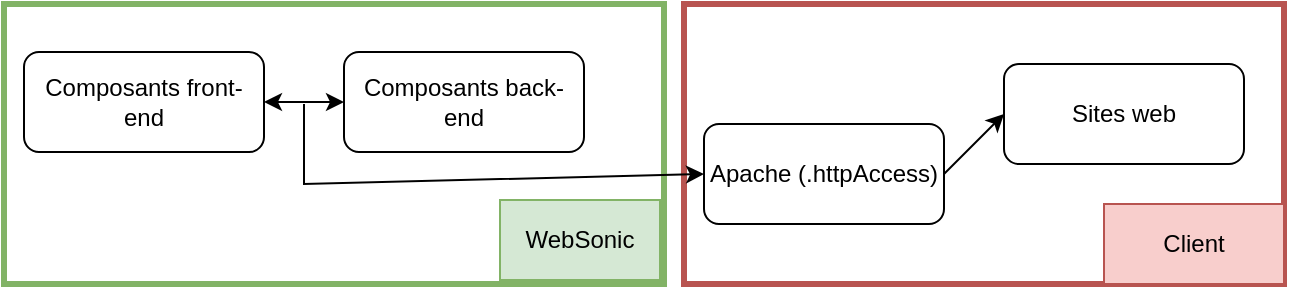 <mxfile version="21.8.2" type="github">
  <diagram name="Page-1" id="CAbEILbe2J_m1rkE2Spo">
    <mxGraphModel dx="1434" dy="726" grid="1" gridSize="10" guides="1" tooltips="1" connect="1" arrows="1" fold="1" page="1" pageScale="1" pageWidth="827" pageHeight="1169" math="0" shadow="0">
      <root>
        <mxCell id="0" />
        <mxCell id="1" parent="0" />
        <mxCell id="Wo-9PSbxupMP9wIqe9bS-11" value="" style="rounded=0;whiteSpace=wrap;html=1;fillColor=none;strokeColor=#b85450;strokeWidth=3;" vertex="1" parent="1">
          <mxGeometry x="390" y="40" width="300" height="140" as="geometry" />
        </mxCell>
        <mxCell id="Wo-9PSbxupMP9wIqe9bS-8" value="" style="rounded=0;whiteSpace=wrap;html=1;fillColor=none;strokeColor=#82b366;strokeWidth=3;" vertex="1" parent="1">
          <mxGeometry x="50" y="40" width="330" height="140" as="geometry" />
        </mxCell>
        <mxCell id="Wo-9PSbxupMP9wIqe9bS-1" value="Apache (.httpAccess)" style="rounded=1;whiteSpace=wrap;html=1;" vertex="1" parent="1">
          <mxGeometry x="400" y="100" width="120" height="50" as="geometry" />
        </mxCell>
        <mxCell id="Wo-9PSbxupMP9wIqe9bS-2" value="Sites web" style="rounded=1;whiteSpace=wrap;html=1;" vertex="1" parent="1">
          <mxGeometry x="550" y="70" width="120" height="50" as="geometry" />
        </mxCell>
        <mxCell id="Wo-9PSbxupMP9wIqe9bS-3" value="" style="endArrow=classic;html=1;rounded=0;entryX=0;entryY=0.5;entryDx=0;entryDy=0;exitX=1;exitY=0.5;exitDx=0;exitDy=0;" edge="1" parent="1" source="Wo-9PSbxupMP9wIqe9bS-1" target="Wo-9PSbxupMP9wIqe9bS-2">
          <mxGeometry width="50" height="50" relative="1" as="geometry">
            <mxPoint x="390" y="390" as="sourcePoint" />
            <mxPoint x="440" y="340" as="targetPoint" />
          </mxGeometry>
        </mxCell>
        <mxCell id="Wo-9PSbxupMP9wIqe9bS-4" value="Composants back-end" style="rounded=1;whiteSpace=wrap;html=1;" vertex="1" parent="1">
          <mxGeometry x="220" y="64" width="120" height="50" as="geometry" />
        </mxCell>
        <mxCell id="Wo-9PSbxupMP9wIqe9bS-5" value="Composants front-end" style="rounded=1;whiteSpace=wrap;html=1;" vertex="1" parent="1">
          <mxGeometry x="60" y="64" width="120" height="50" as="geometry" />
        </mxCell>
        <mxCell id="Wo-9PSbxupMP9wIqe9bS-6" value="" style="endArrow=classic;startArrow=classic;html=1;rounded=0;entryX=0;entryY=0.5;entryDx=0;entryDy=0;exitX=1;exitY=0.5;exitDx=0;exitDy=0;" edge="1" parent="1" source="Wo-9PSbxupMP9wIqe9bS-5" target="Wo-9PSbxupMP9wIqe9bS-4">
          <mxGeometry width="50" height="50" relative="1" as="geometry">
            <mxPoint x="360" y="344" as="sourcePoint" />
            <mxPoint x="410" y="294" as="targetPoint" />
          </mxGeometry>
        </mxCell>
        <mxCell id="Wo-9PSbxupMP9wIqe9bS-7" value="" style="endArrow=classic;html=1;rounded=0;entryX=0;entryY=0.5;entryDx=0;entryDy=0;" edge="1" parent="1" target="Wo-9PSbxupMP9wIqe9bS-1">
          <mxGeometry width="50" height="50" relative="1" as="geometry">
            <mxPoint x="200" y="90" as="sourcePoint" />
            <mxPoint x="440" y="350" as="targetPoint" />
            <Array as="points">
              <mxPoint x="200" y="130" />
            </Array>
          </mxGeometry>
        </mxCell>
        <mxCell id="Wo-9PSbxupMP9wIqe9bS-9" value="&lt;div&gt;WebSonic&lt;/div&gt;" style="rounded=0;whiteSpace=wrap;html=1;fillColor=#d5e8d4;strokeColor=#82b366;" vertex="1" parent="1">
          <mxGeometry x="298" y="138" width="80" height="40" as="geometry" />
        </mxCell>
        <mxCell id="Wo-9PSbxupMP9wIqe9bS-12" value="&lt;div&gt;Client&lt;/div&gt;" style="rounded=0;whiteSpace=wrap;html=1;fillColor=#f8cecc;strokeColor=#b85450;" vertex="1" parent="1">
          <mxGeometry x="600" y="140" width="90" height="40" as="geometry" />
        </mxCell>
      </root>
    </mxGraphModel>
  </diagram>
</mxfile>
